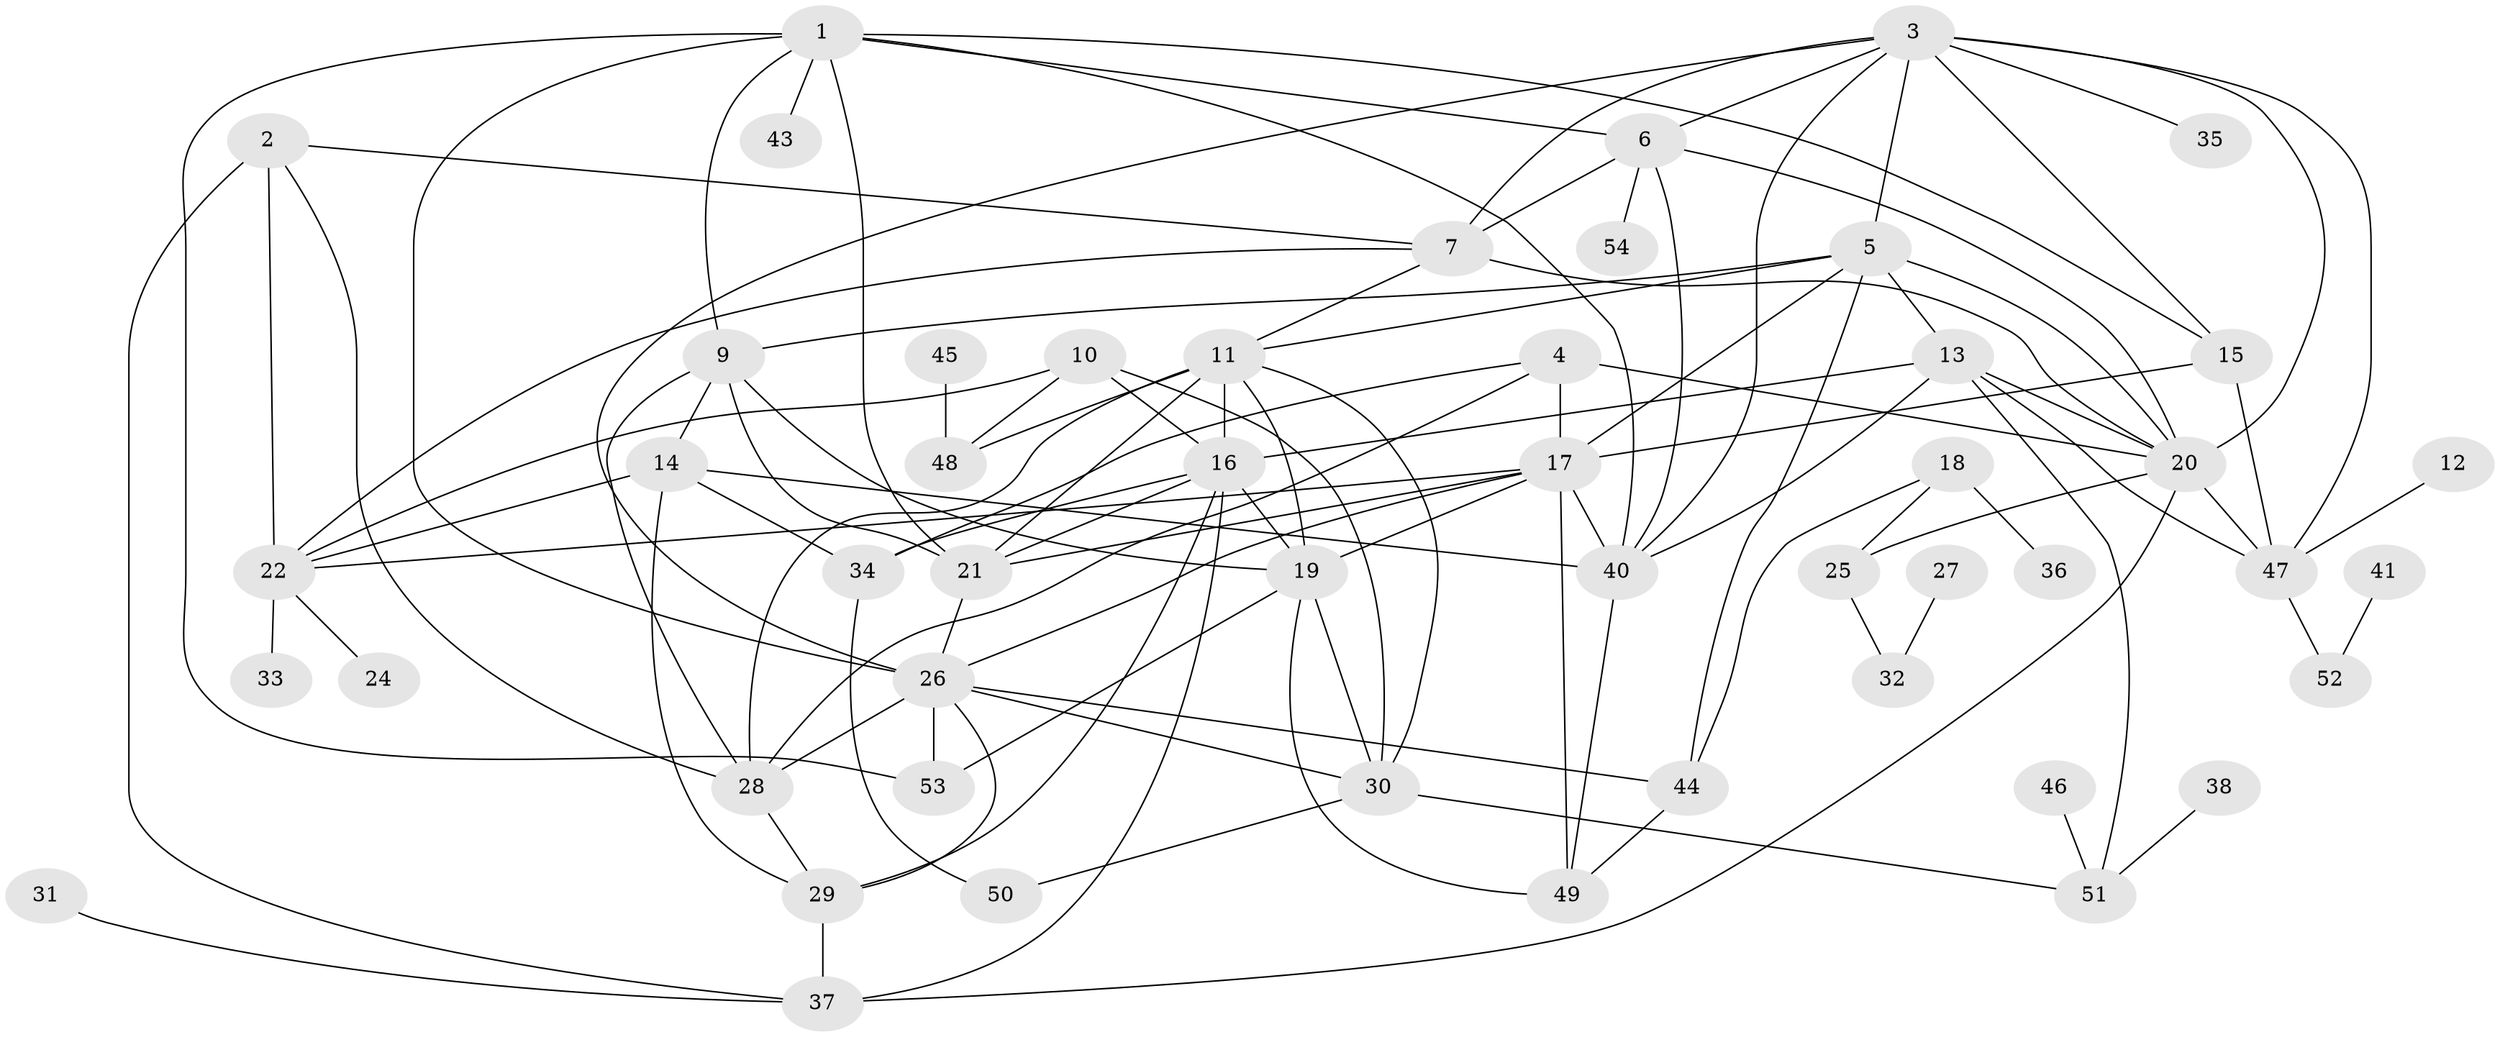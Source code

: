 // original degree distribution, {3: 0.2037037037037037, 2: 0.2037037037037037, 5: 0.10185185185185185, 1: 0.19444444444444445, 4: 0.17592592592592593, 0: 0.027777777777777776, 6: 0.046296296296296294, 8: 0.027777777777777776, 7: 0.018518518518518517}
// Generated by graph-tools (version 1.1) at 2025/33/03/09/25 02:33:40]
// undirected, 50 vertices, 107 edges
graph export_dot {
graph [start="1"]
  node [color=gray90,style=filled];
  1;
  2;
  3;
  4;
  5;
  6;
  7;
  9;
  10;
  11;
  12;
  13;
  14;
  15;
  16;
  17;
  18;
  19;
  20;
  21;
  22;
  24;
  25;
  26;
  27;
  28;
  29;
  30;
  31;
  32;
  33;
  34;
  35;
  36;
  37;
  38;
  40;
  41;
  43;
  44;
  45;
  46;
  47;
  48;
  49;
  50;
  51;
  52;
  53;
  54;
  1 -- 6 [weight=1.0];
  1 -- 9 [weight=1.0];
  1 -- 15 [weight=1.0];
  1 -- 21 [weight=1.0];
  1 -- 26 [weight=1.0];
  1 -- 40 [weight=1.0];
  1 -- 43 [weight=1.0];
  1 -- 53 [weight=1.0];
  2 -- 7 [weight=1.0];
  2 -- 22 [weight=2.0];
  2 -- 28 [weight=1.0];
  2 -- 37 [weight=1.0];
  3 -- 5 [weight=1.0];
  3 -- 6 [weight=1.0];
  3 -- 7 [weight=2.0];
  3 -- 15 [weight=1.0];
  3 -- 20 [weight=1.0];
  3 -- 26 [weight=1.0];
  3 -- 35 [weight=1.0];
  3 -- 40 [weight=1.0];
  3 -- 47 [weight=1.0];
  4 -- 17 [weight=2.0];
  4 -- 20 [weight=1.0];
  4 -- 28 [weight=1.0];
  4 -- 34 [weight=1.0];
  5 -- 9 [weight=1.0];
  5 -- 11 [weight=1.0];
  5 -- 13 [weight=1.0];
  5 -- 17 [weight=1.0];
  5 -- 20 [weight=1.0];
  5 -- 44 [weight=1.0];
  6 -- 7 [weight=1.0];
  6 -- 20 [weight=1.0];
  6 -- 40 [weight=1.0];
  6 -- 54 [weight=1.0];
  7 -- 11 [weight=1.0];
  7 -- 20 [weight=1.0];
  7 -- 22 [weight=1.0];
  9 -- 14 [weight=1.0];
  9 -- 19 [weight=1.0];
  9 -- 21 [weight=1.0];
  9 -- 28 [weight=1.0];
  10 -- 16 [weight=1.0];
  10 -- 22 [weight=1.0];
  10 -- 30 [weight=1.0];
  10 -- 48 [weight=1.0];
  11 -- 16 [weight=2.0];
  11 -- 19 [weight=1.0];
  11 -- 21 [weight=1.0];
  11 -- 28 [weight=1.0];
  11 -- 30 [weight=1.0];
  11 -- 48 [weight=1.0];
  12 -- 47 [weight=1.0];
  13 -- 16 [weight=1.0];
  13 -- 20 [weight=1.0];
  13 -- 40 [weight=1.0];
  13 -- 47 [weight=1.0];
  13 -- 51 [weight=1.0];
  14 -- 22 [weight=1.0];
  14 -- 29 [weight=1.0];
  14 -- 34 [weight=1.0];
  14 -- 40 [weight=1.0];
  15 -- 17 [weight=2.0];
  15 -- 47 [weight=1.0];
  16 -- 19 [weight=1.0];
  16 -- 21 [weight=1.0];
  16 -- 29 [weight=1.0];
  16 -- 34 [weight=1.0];
  16 -- 37 [weight=1.0];
  17 -- 19 [weight=1.0];
  17 -- 21 [weight=1.0];
  17 -- 22 [weight=1.0];
  17 -- 26 [weight=1.0];
  17 -- 40 [weight=1.0];
  17 -- 49 [weight=1.0];
  18 -- 25 [weight=1.0];
  18 -- 36 [weight=1.0];
  18 -- 44 [weight=1.0];
  19 -- 30 [weight=1.0];
  19 -- 49 [weight=1.0];
  19 -- 53 [weight=1.0];
  20 -- 25 [weight=1.0];
  20 -- 37 [weight=1.0];
  20 -- 47 [weight=1.0];
  21 -- 26 [weight=1.0];
  22 -- 24 [weight=1.0];
  22 -- 33 [weight=1.0];
  25 -- 32 [weight=1.0];
  26 -- 28 [weight=1.0];
  26 -- 29 [weight=1.0];
  26 -- 30 [weight=1.0];
  26 -- 44 [weight=1.0];
  26 -- 53 [weight=1.0];
  27 -- 32 [weight=1.0];
  28 -- 29 [weight=1.0];
  29 -- 37 [weight=1.0];
  30 -- 50 [weight=1.0];
  30 -- 51 [weight=1.0];
  31 -- 37 [weight=1.0];
  34 -- 50 [weight=1.0];
  38 -- 51 [weight=1.0];
  40 -- 49 [weight=1.0];
  41 -- 52 [weight=1.0];
  44 -- 49 [weight=1.0];
  45 -- 48 [weight=1.0];
  46 -- 51 [weight=1.0];
  47 -- 52 [weight=1.0];
}
